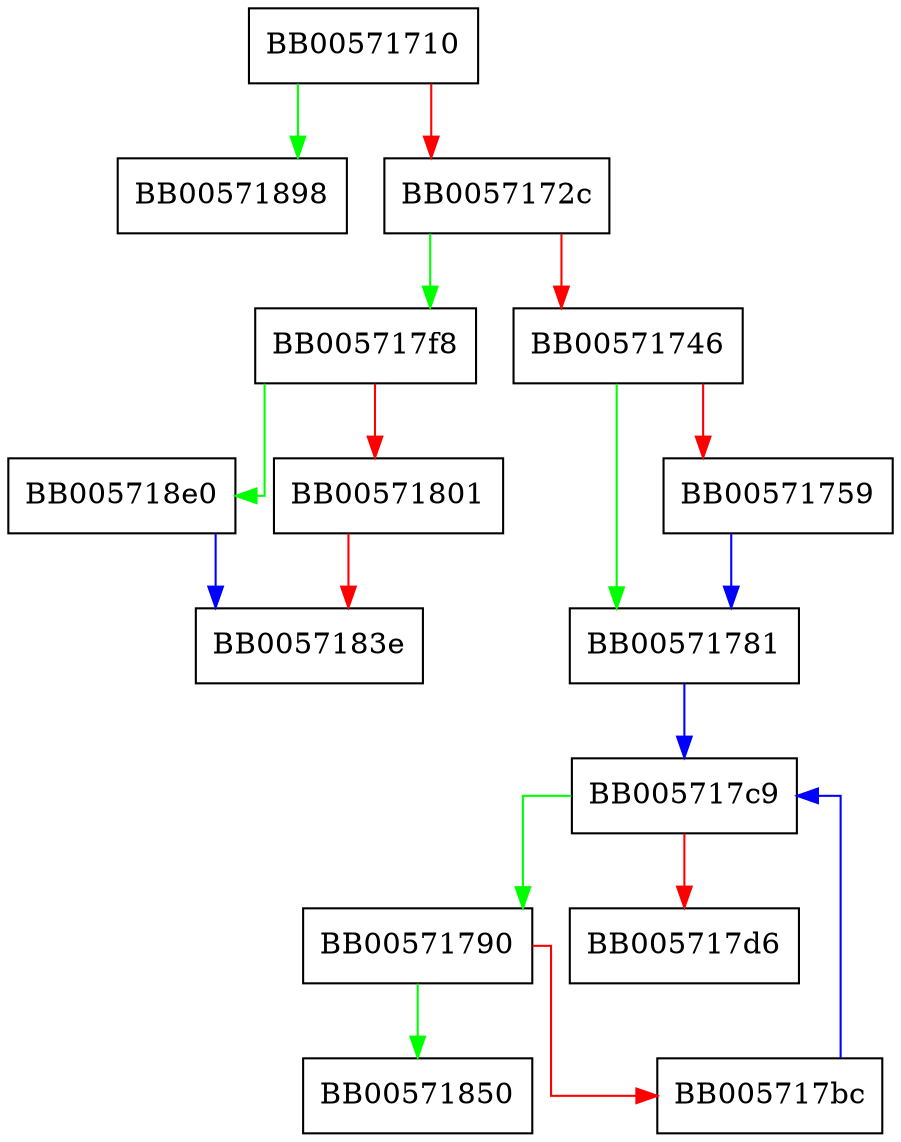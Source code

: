 digraph NCONF_get_number_e {
  node [shape="box"];
  graph [splines=ortho];
  BB00571710 -> BB00571898 [color="green"];
  BB00571710 -> BB0057172c [color="red"];
  BB0057172c -> BB005717f8 [color="green"];
  BB0057172c -> BB00571746 [color="red"];
  BB00571746 -> BB00571781 [color="green"];
  BB00571746 -> BB00571759 [color="red"];
  BB00571759 -> BB00571781 [color="blue"];
  BB00571781 -> BB005717c9 [color="blue"];
  BB00571790 -> BB00571850 [color="green"];
  BB00571790 -> BB005717bc [color="red"];
  BB005717bc -> BB005717c9 [color="blue"];
  BB005717c9 -> BB00571790 [color="green"];
  BB005717c9 -> BB005717d6 [color="red"];
  BB005717f8 -> BB005718e0 [color="green"];
  BB005717f8 -> BB00571801 [color="red"];
  BB00571801 -> BB0057183e [color="red"];
  BB005718e0 -> BB0057183e [color="blue"];
}